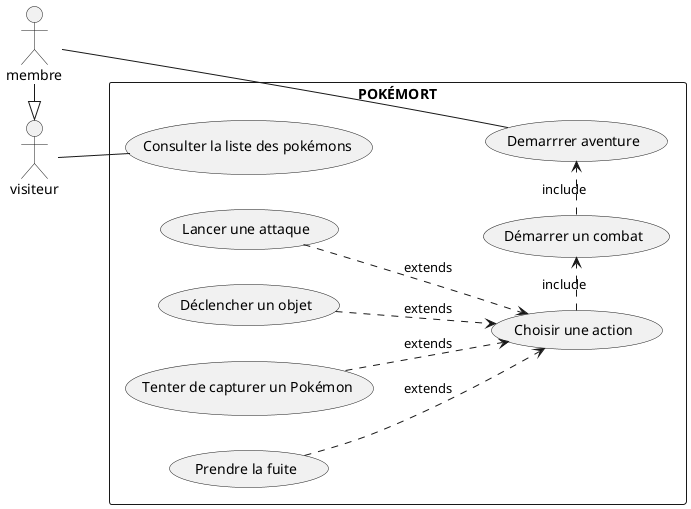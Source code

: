 @startuml
left to right direction
skinparam packageStyle rectangle

actor visiteur
actor membre

membre -|> visiteur

rectangle "POKÉMORT" {

    usecase "Demarrrer aventure" as START
    usecase "Consulter la liste des pokémons" as POKEDEX

    usecase "Démarrer un combat" as BATTLE

    usecase "Choisir une action" as LAUNCH

    usecase "Lancer une attaque" as ATTACK
    usecase "Déclencher un objet" as OBJECT
    usecase "Tenter de capturer un Pokémon" as CATCH
    usecase "Prendre la fuite" as FLEE

    visiteur -- (POKEDEX)

    membre - (START)

    (BATTLE) .>  (START) : include

    (LAUNCH) .> (BATTLE) : include
    
    (FLEE) ..> (LAUNCH) : extends
    (OBJECT) ..> (LAUNCH) : extends
    (ATTACK) ..> (LAUNCH) : extends
    (CATCH) ..> (LAUNCH) : extends


}

@enduml